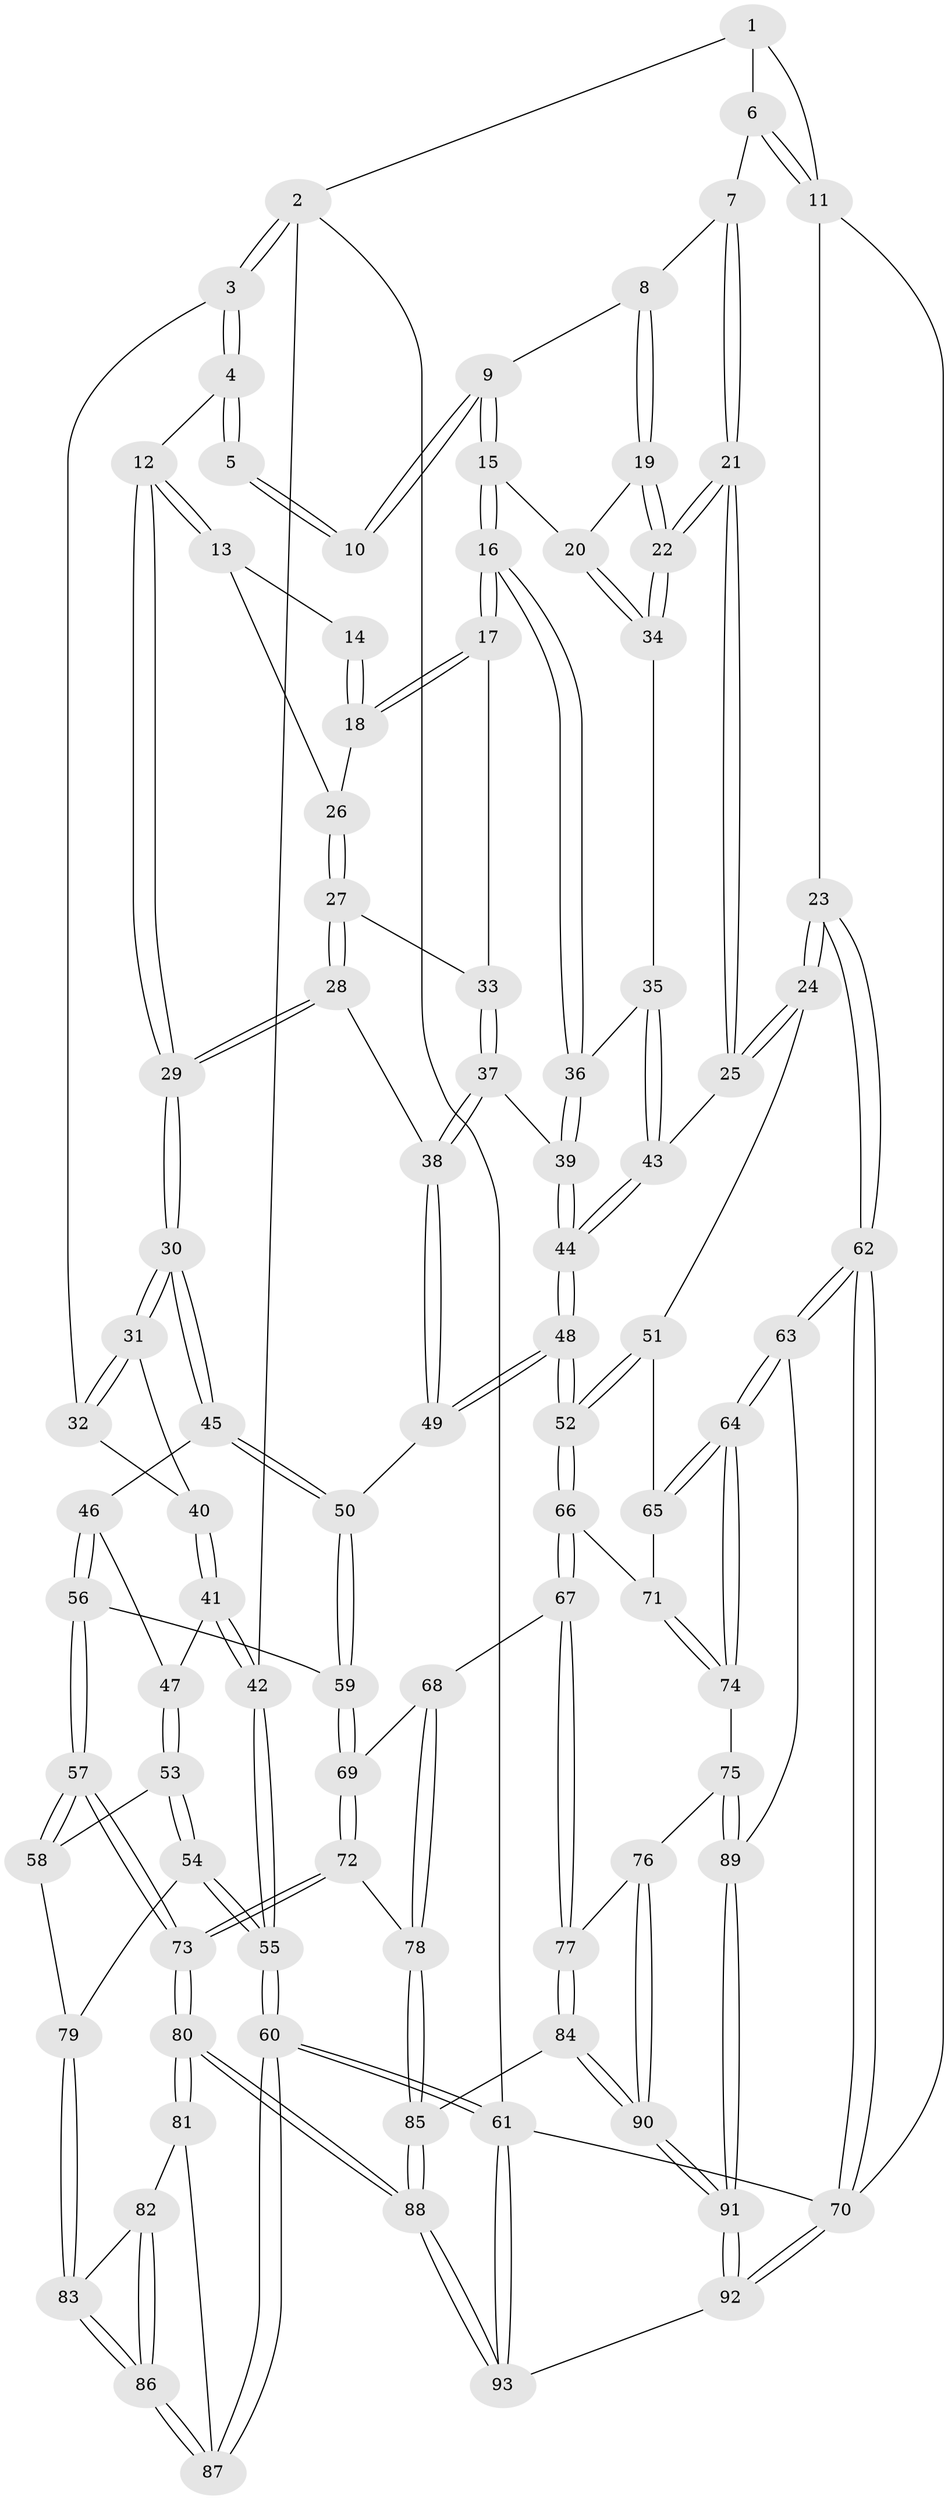// Generated by graph-tools (version 1.1) at 2025/01/03/09/25 05:01:11]
// undirected, 93 vertices, 229 edges
graph export_dot {
graph [start="1"]
  node [color=gray90,style=filled];
  1 [pos="+0.8481900262177353+0"];
  2 [pos="+0+0"];
  3 [pos="+0+0"];
  4 [pos="+0.25180497922379047+0"];
  5 [pos="+0.47005995487788327+0"];
  6 [pos="+0.8321496864565052+0"];
  7 [pos="+0.8096508803835409+0.07102276529976147"];
  8 [pos="+0.754490610528566+0.09700666603313055"];
  9 [pos="+0.6393783325918007+0.10751577844296481"];
  10 [pos="+0.6241175844848125+0.0998212955515707"];
  11 [pos="+1+0.26122466757755397"];
  12 [pos="+0.32643277063608966+0.021402890818828377"];
  13 [pos="+0.3632717633692831+0.060681882846303714"];
  14 [pos="+0.5744141046883862+0.1335254154800774"];
  15 [pos="+0.63324162319632+0.2283957240236873"];
  16 [pos="+0.5966757421479426+0.2544171705577199"];
  17 [pos="+0.5466850061135405+0.23700842927185256"];
  18 [pos="+0.5343797840790668+0.1968170992027751"];
  19 [pos="+0.7048312562618646+0.22506433884779795"];
  20 [pos="+0.6464367319341672+0.22998957753189908"];
  21 [pos="+0.9584627559735305+0.3426159823475261"];
  22 [pos="+0.7867617508575653+0.30860141187064544"];
  23 [pos="+1+0.4091953373904787"];
  24 [pos="+1+0.4112104092525932"];
  25 [pos="+0.974996817699423+0.3563009387755544"];
  26 [pos="+0.3921716215501201+0.09862082432451184"];
  27 [pos="+0.43503432033518896+0.22662732259493326"];
  28 [pos="+0.3715525908096513+0.3632083701999561"];
  29 [pos="+0.31783553446194246+0.3575054188965161"];
  30 [pos="+0.3091189534322148+0.36159600826506444"];
  31 [pos="+0.2788986407869828+0.339071629470143"];
  32 [pos="+0.08882359138815239+0.16663456053676481"];
  33 [pos="+0.5117231469163077+0.26079605226422325"];
  34 [pos="+0.7100177269473104+0.32777633471494927"];
  35 [pos="+0.6850741477990678+0.3397387516500499"];
  36 [pos="+0.607421930472991+0.30488028359001934"];
  37 [pos="+0.46748556211357906+0.352594481167007"];
  38 [pos="+0.3860370804171376+0.3687717205358686"];
  39 [pos="+0.5558773068836573+0.3935633120661777"];
  40 [pos="+0.09978679904571616+0.32228313566002426"];
  41 [pos="+0.09276702535113279+0.4227062952400136"];
  42 [pos="+0+0.4613238586858521"];
  43 [pos="+0.6486082396275306+0.4673329663776132"];
  44 [pos="+0.6110025460045706+0.5027555672138064"];
  45 [pos="+0.27315647336251503+0.4087314261144328"];
  46 [pos="+0.20080153663299005+0.4802524559353848"];
  47 [pos="+0.18333256358103556+0.4800674863344834"];
  48 [pos="+0.5959429749983006+0.5803396450423232"];
  49 [pos="+0.4802869893060762+0.5893297418964868"];
  50 [pos="+0.4494528878528226+0.6068628893977509"];
  51 [pos="+0.965565212065213+0.5180682254884952"];
  52 [pos="+0.6340474035992143+0.6174134438116765"];
  53 [pos="+0.1158854770222439+0.5672907442723119"];
  54 [pos="+0+0.6667158208274667"];
  55 [pos="+0+0.6557195684428357"];
  56 [pos="+0.3090944399298961+0.6511640044174878"];
  57 [pos="+0.2354197275626029+0.7473704885052184"];
  58 [pos="+0.1591682425056881+0.7369491363161772"];
  59 [pos="+0.4061034068356072+0.6388448518747732"];
  60 [pos="+0+1"];
  61 [pos="+0+1"];
  62 [pos="+1+1"];
  63 [pos="+0.9467068894028426+0.894484182036811"];
  64 [pos="+0.9250979635881869+0.8722645794215093"];
  65 [pos="+0.8976390523913657+0.6817903980027928"];
  66 [pos="+0.6373871579842363+0.6298964392457989"];
  67 [pos="+0.606544021264279+0.7690385409175409"];
  68 [pos="+0.5203722117039553+0.7920500176609264"];
  69 [pos="+0.4364057184926745+0.739361224588644"];
  70 [pos="+1+1"];
  71 [pos="+0.7608733486813264+0.7255093895839768"];
  72 [pos="+0.4157565591214584+0.8110872915216656"];
  73 [pos="+0.28072529466460505+0.895399359931209"];
  74 [pos="+0.7845291260734523+0.8320949386342535"];
  75 [pos="+0.7220145246272421+0.8662528091802961"];
  76 [pos="+0.6916267894135777+0.8726893541381018"];
  77 [pos="+0.6320680689065046+0.83960724305329"];
  78 [pos="+0.4831604581146151+0.859048427915683"];
  79 [pos="+0.07825401885033459+0.7529429927459861"];
  80 [pos="+0.2772173792208077+0.9979921435509624"];
  81 [pos="+0.13802472174978134+0.91908724662701"];
  82 [pos="+0.10412950040460091+0.8872841635590178"];
  83 [pos="+0.07462970683392488+0.8302912676314186"];
  84 [pos="+0.5577988129230064+0.9108599639325993"];
  85 [pos="+0.49271678124304297+0.9194307166851555"];
  86 [pos="+0+0.9847136460157169"];
  87 [pos="+0+0.9862148774261333"];
  88 [pos="+0.3086805776695474+1"];
  89 [pos="+0.7808249696623536+0.9641857742164853"];
  90 [pos="+0.6674416586221046+1"];
  91 [pos="+0.6785540863539711+1"];
  92 [pos="+0.6743022197799313+1"];
  93 [pos="+0.30326930304973376+1"];
  1 -- 2;
  1 -- 6;
  1 -- 11;
  2 -- 3;
  2 -- 3;
  2 -- 42;
  2 -- 61;
  3 -- 4;
  3 -- 4;
  3 -- 32;
  4 -- 5;
  4 -- 5;
  4 -- 12;
  5 -- 10;
  5 -- 10;
  6 -- 7;
  6 -- 11;
  6 -- 11;
  7 -- 8;
  7 -- 21;
  7 -- 21;
  8 -- 9;
  8 -- 19;
  8 -- 19;
  9 -- 10;
  9 -- 10;
  9 -- 15;
  9 -- 15;
  11 -- 23;
  11 -- 70;
  12 -- 13;
  12 -- 13;
  12 -- 29;
  12 -- 29;
  13 -- 14;
  13 -- 26;
  14 -- 18;
  14 -- 18;
  15 -- 16;
  15 -- 16;
  15 -- 20;
  16 -- 17;
  16 -- 17;
  16 -- 36;
  16 -- 36;
  17 -- 18;
  17 -- 18;
  17 -- 33;
  18 -- 26;
  19 -- 20;
  19 -- 22;
  19 -- 22;
  20 -- 34;
  20 -- 34;
  21 -- 22;
  21 -- 22;
  21 -- 25;
  21 -- 25;
  22 -- 34;
  22 -- 34;
  23 -- 24;
  23 -- 24;
  23 -- 62;
  23 -- 62;
  24 -- 25;
  24 -- 25;
  24 -- 51;
  25 -- 43;
  26 -- 27;
  26 -- 27;
  27 -- 28;
  27 -- 28;
  27 -- 33;
  28 -- 29;
  28 -- 29;
  28 -- 38;
  29 -- 30;
  29 -- 30;
  30 -- 31;
  30 -- 31;
  30 -- 45;
  30 -- 45;
  31 -- 32;
  31 -- 32;
  31 -- 40;
  32 -- 40;
  33 -- 37;
  33 -- 37;
  34 -- 35;
  35 -- 36;
  35 -- 43;
  35 -- 43;
  36 -- 39;
  36 -- 39;
  37 -- 38;
  37 -- 38;
  37 -- 39;
  38 -- 49;
  38 -- 49;
  39 -- 44;
  39 -- 44;
  40 -- 41;
  40 -- 41;
  41 -- 42;
  41 -- 42;
  41 -- 47;
  42 -- 55;
  42 -- 55;
  43 -- 44;
  43 -- 44;
  44 -- 48;
  44 -- 48;
  45 -- 46;
  45 -- 50;
  45 -- 50;
  46 -- 47;
  46 -- 56;
  46 -- 56;
  47 -- 53;
  47 -- 53;
  48 -- 49;
  48 -- 49;
  48 -- 52;
  48 -- 52;
  49 -- 50;
  50 -- 59;
  50 -- 59;
  51 -- 52;
  51 -- 52;
  51 -- 65;
  52 -- 66;
  52 -- 66;
  53 -- 54;
  53 -- 54;
  53 -- 58;
  54 -- 55;
  54 -- 55;
  54 -- 79;
  55 -- 60;
  55 -- 60;
  56 -- 57;
  56 -- 57;
  56 -- 59;
  57 -- 58;
  57 -- 58;
  57 -- 73;
  57 -- 73;
  58 -- 79;
  59 -- 69;
  59 -- 69;
  60 -- 61;
  60 -- 61;
  60 -- 87;
  60 -- 87;
  61 -- 93;
  61 -- 93;
  61 -- 70;
  62 -- 63;
  62 -- 63;
  62 -- 70;
  62 -- 70;
  63 -- 64;
  63 -- 64;
  63 -- 89;
  64 -- 65;
  64 -- 65;
  64 -- 74;
  64 -- 74;
  65 -- 71;
  66 -- 67;
  66 -- 67;
  66 -- 71;
  67 -- 68;
  67 -- 77;
  67 -- 77;
  68 -- 69;
  68 -- 78;
  68 -- 78;
  69 -- 72;
  69 -- 72;
  70 -- 92;
  70 -- 92;
  71 -- 74;
  71 -- 74;
  72 -- 73;
  72 -- 73;
  72 -- 78;
  73 -- 80;
  73 -- 80;
  74 -- 75;
  75 -- 76;
  75 -- 89;
  75 -- 89;
  76 -- 77;
  76 -- 90;
  76 -- 90;
  77 -- 84;
  77 -- 84;
  78 -- 85;
  78 -- 85;
  79 -- 83;
  79 -- 83;
  80 -- 81;
  80 -- 81;
  80 -- 88;
  80 -- 88;
  81 -- 82;
  81 -- 87;
  82 -- 83;
  82 -- 86;
  82 -- 86;
  83 -- 86;
  83 -- 86;
  84 -- 85;
  84 -- 90;
  84 -- 90;
  85 -- 88;
  85 -- 88;
  86 -- 87;
  86 -- 87;
  88 -- 93;
  88 -- 93;
  89 -- 91;
  89 -- 91;
  90 -- 91;
  90 -- 91;
  91 -- 92;
  91 -- 92;
  92 -- 93;
}
